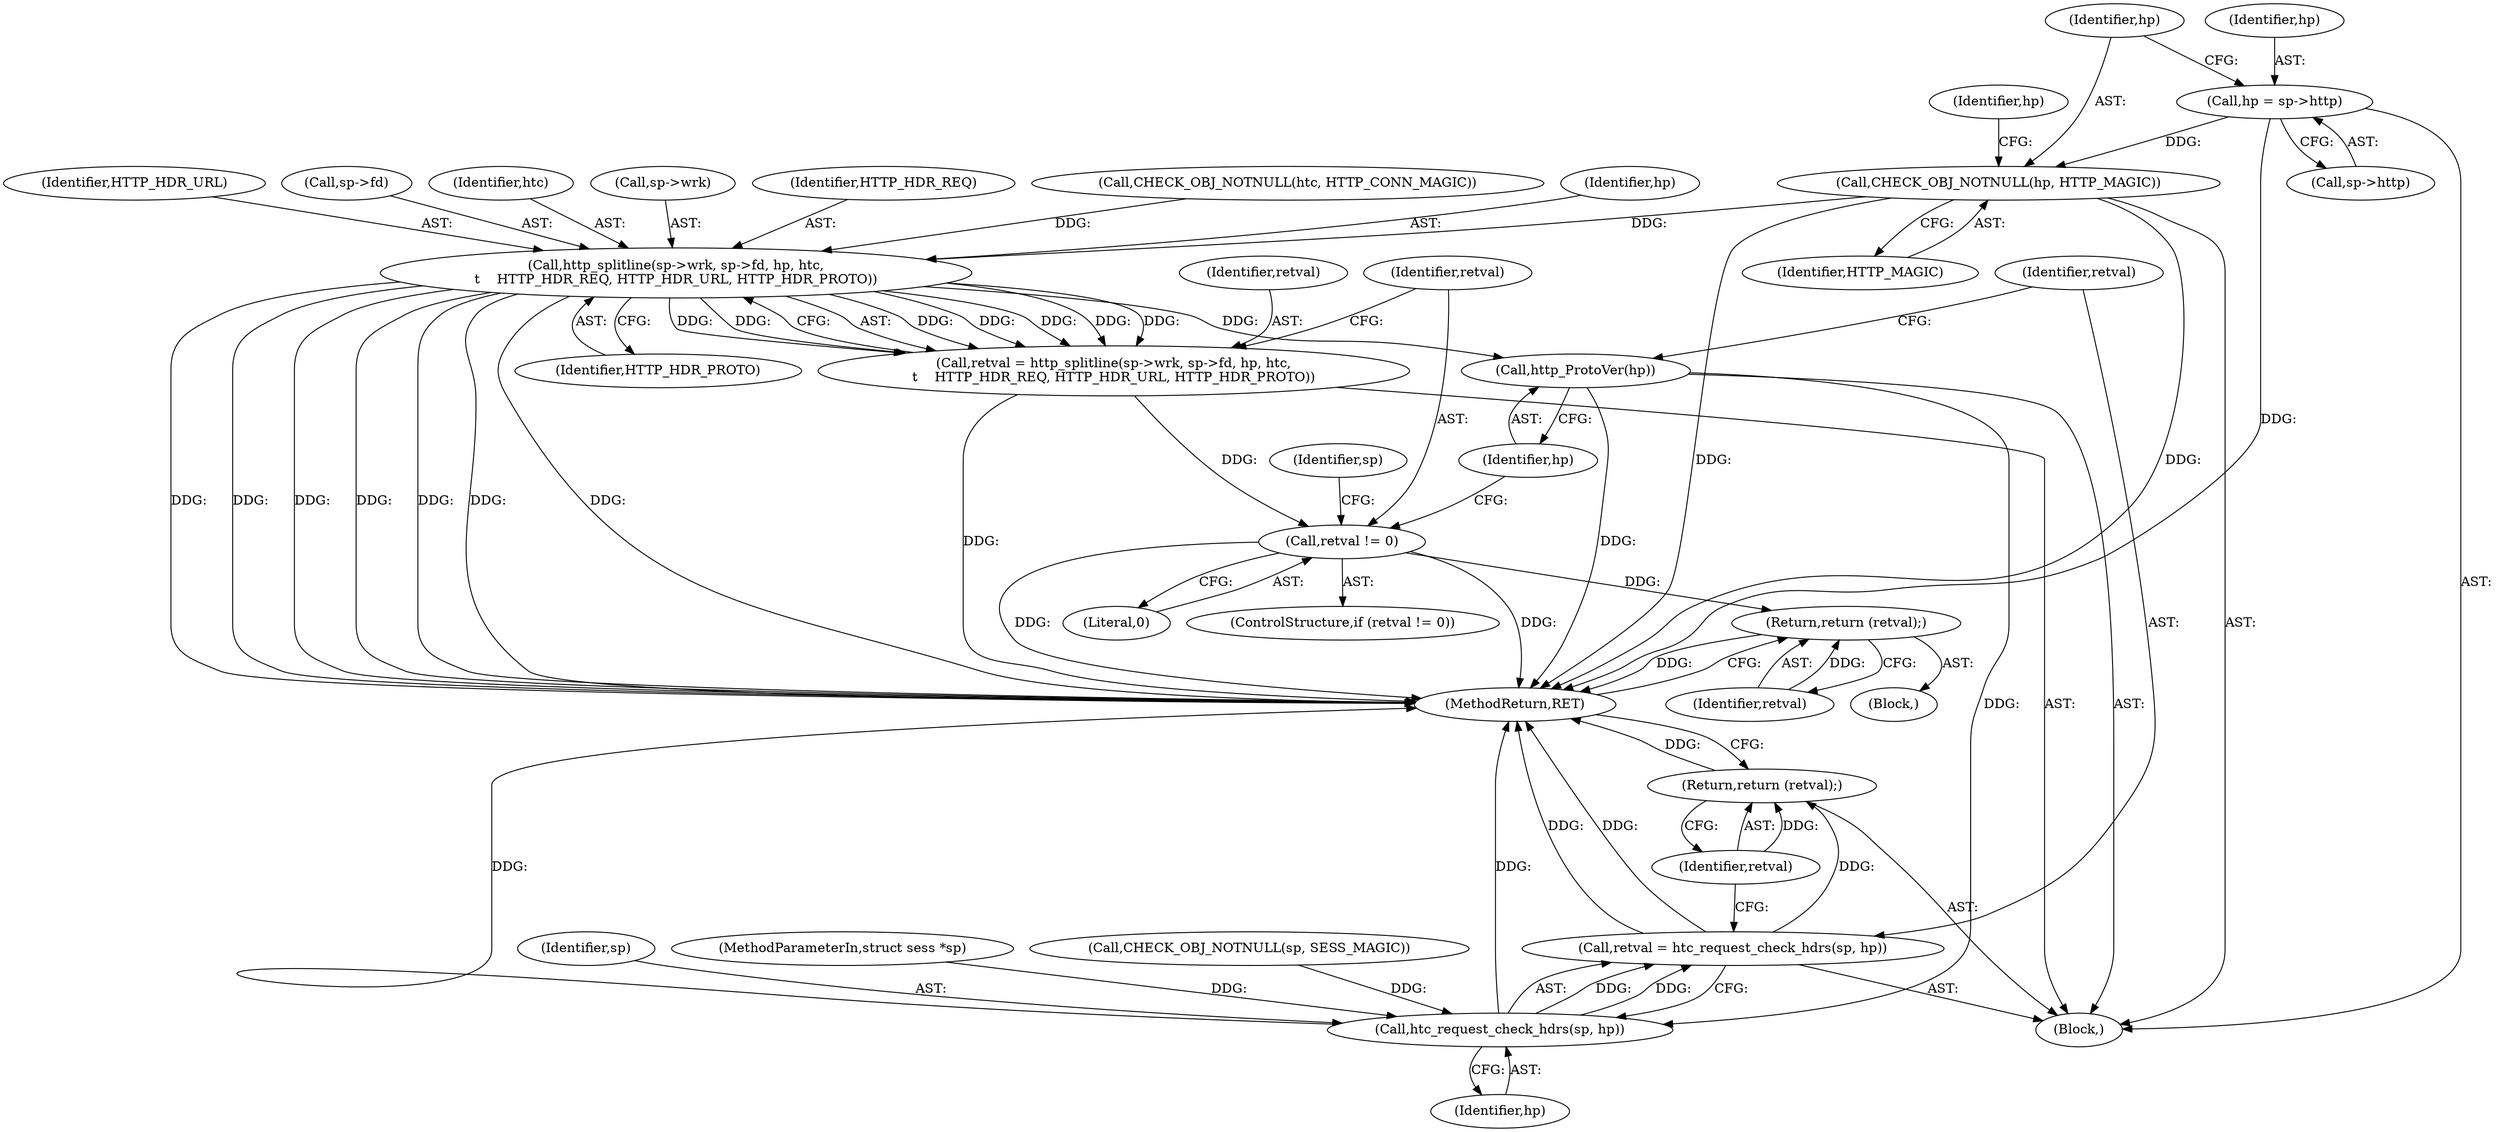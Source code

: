 digraph "0_Varnish-Cache_29870c8fe95e4e8a672f6f28c5fbe692bea09e9c_0@pointer" {
"1000117" [label="(Call,hp = sp->http)"];
"1000122" [label="(Call,CHECK_OBJ_NOTNULL(hp, HTTP_MAGIC))"];
"1000132" [label="(Call,http_splitline(sp->wrk, sp->fd, hp, htc,\n\t    HTTP_HDR_REQ, HTTP_HDR_URL, HTTP_HDR_PROTO))"];
"1000130" [label="(Call,retval = http_splitline(sp->wrk, sp->fd, hp, htc,\n\t    HTTP_HDR_REQ, HTTP_HDR_URL, HTTP_HDR_PROTO))"];
"1000145" [label="(Call,retval != 0)"];
"1000155" [label="(Return,return (retval);)"];
"1000157" [label="(Call,http_ProtoVer(hp))"];
"1000161" [label="(Call,htc_request_check_hdrs(sp, hp))"];
"1000159" [label="(Call,retval = htc_request_check_hdrs(sp, hp))"];
"1000164" [label="(Return,return (retval);)"];
"1000166" [label="(MethodReturn,RET)"];
"1000160" [label="(Identifier,retval)"];
"1000119" [label="(Call,sp->http)"];
"1000157" [label="(Call,http_ProtoVer(hp))"];
"1000150" [label="(Identifier,sp)"];
"1000158" [label="(Identifier,hp)"];
"1000146" [label="(Identifier,retval)"];
"1000156" [label="(Identifier,retval)"];
"1000163" [label="(Identifier,hp)"];
"1000161" [label="(Call,htc_request_check_hdrs(sp, hp))"];
"1000142" [label="(Identifier,HTTP_HDR_URL)"];
"1000127" [label="(Identifier,hp)"];
"1000132" [label="(Call,http_splitline(sp->wrk, sp->fd, hp, htc,\n\t    HTTP_HDR_REQ, HTTP_HDR_URL, HTTP_HDR_PROTO))"];
"1000155" [label="(Return,return (retval);)"];
"1000162" [label="(Identifier,sp)"];
"1000122" [label="(Call,CHECK_OBJ_NOTNULL(hp, HTTP_MAGIC))"];
"1000130" [label="(Call,retval = http_splitline(sp->wrk, sp->fd, hp, htc,\n\t    HTTP_HDR_REQ, HTTP_HDR_URL, HTTP_HDR_PROTO))"];
"1000148" [label="(Block,)"];
"1000136" [label="(Call,sp->fd)"];
"1000165" [label="(Identifier,retval)"];
"1000143" [label="(Identifier,HTTP_HDR_PROTO)"];
"1000140" [label="(Identifier,htc)"];
"1000159" [label="(Call,retval = htc_request_check_hdrs(sp, hp))"];
"1000131" [label="(Identifier,retval)"];
"1000133" [label="(Call,sp->wrk)"];
"1000102" [label="(Block,)"];
"1000164" [label="(Return,return (retval);)"];
"1000141" [label="(Identifier,HTTP_HDR_REQ)"];
"1000114" [label="(Call,CHECK_OBJ_NOTNULL(htc, HTTP_CONN_MAGIC))"];
"1000147" [label="(Literal,0)"];
"1000145" [label="(Call,retval != 0)"];
"1000101" [label="(MethodParameterIn,struct sess *sp)"];
"1000139" [label="(Identifier,hp)"];
"1000106" [label="(Call,CHECK_OBJ_NOTNULL(sp, SESS_MAGIC))"];
"1000118" [label="(Identifier,hp)"];
"1000144" [label="(ControlStructure,if (retval != 0))"];
"1000123" [label="(Identifier,hp)"];
"1000124" [label="(Identifier,HTTP_MAGIC)"];
"1000117" [label="(Call,hp = sp->http)"];
"1000117" -> "1000102"  [label="AST: "];
"1000117" -> "1000119"  [label="CFG: "];
"1000118" -> "1000117"  [label="AST: "];
"1000119" -> "1000117"  [label="AST: "];
"1000123" -> "1000117"  [label="CFG: "];
"1000117" -> "1000166"  [label="DDG: "];
"1000117" -> "1000122"  [label="DDG: "];
"1000122" -> "1000102"  [label="AST: "];
"1000122" -> "1000124"  [label="CFG: "];
"1000123" -> "1000122"  [label="AST: "];
"1000124" -> "1000122"  [label="AST: "];
"1000127" -> "1000122"  [label="CFG: "];
"1000122" -> "1000166"  [label="DDG: "];
"1000122" -> "1000166"  [label="DDG: "];
"1000122" -> "1000132"  [label="DDG: "];
"1000132" -> "1000130"  [label="AST: "];
"1000132" -> "1000143"  [label="CFG: "];
"1000133" -> "1000132"  [label="AST: "];
"1000136" -> "1000132"  [label="AST: "];
"1000139" -> "1000132"  [label="AST: "];
"1000140" -> "1000132"  [label="AST: "];
"1000141" -> "1000132"  [label="AST: "];
"1000142" -> "1000132"  [label="AST: "];
"1000143" -> "1000132"  [label="AST: "];
"1000130" -> "1000132"  [label="CFG: "];
"1000132" -> "1000166"  [label="DDG: "];
"1000132" -> "1000166"  [label="DDG: "];
"1000132" -> "1000166"  [label="DDG: "];
"1000132" -> "1000166"  [label="DDG: "];
"1000132" -> "1000166"  [label="DDG: "];
"1000132" -> "1000166"  [label="DDG: "];
"1000132" -> "1000166"  [label="DDG: "];
"1000132" -> "1000130"  [label="DDG: "];
"1000132" -> "1000130"  [label="DDG: "];
"1000132" -> "1000130"  [label="DDG: "];
"1000132" -> "1000130"  [label="DDG: "];
"1000132" -> "1000130"  [label="DDG: "];
"1000132" -> "1000130"  [label="DDG: "];
"1000132" -> "1000130"  [label="DDG: "];
"1000114" -> "1000132"  [label="DDG: "];
"1000132" -> "1000157"  [label="DDG: "];
"1000130" -> "1000102"  [label="AST: "];
"1000131" -> "1000130"  [label="AST: "];
"1000146" -> "1000130"  [label="CFG: "];
"1000130" -> "1000166"  [label="DDG: "];
"1000130" -> "1000145"  [label="DDG: "];
"1000145" -> "1000144"  [label="AST: "];
"1000145" -> "1000147"  [label="CFG: "];
"1000146" -> "1000145"  [label="AST: "];
"1000147" -> "1000145"  [label="AST: "];
"1000150" -> "1000145"  [label="CFG: "];
"1000158" -> "1000145"  [label="CFG: "];
"1000145" -> "1000166"  [label="DDG: "];
"1000145" -> "1000166"  [label="DDG: "];
"1000145" -> "1000155"  [label="DDG: "];
"1000155" -> "1000148"  [label="AST: "];
"1000155" -> "1000156"  [label="CFG: "];
"1000156" -> "1000155"  [label="AST: "];
"1000166" -> "1000155"  [label="CFG: "];
"1000155" -> "1000166"  [label="DDG: "];
"1000156" -> "1000155"  [label="DDG: "];
"1000157" -> "1000102"  [label="AST: "];
"1000157" -> "1000158"  [label="CFG: "];
"1000158" -> "1000157"  [label="AST: "];
"1000160" -> "1000157"  [label="CFG: "];
"1000157" -> "1000166"  [label="DDG: "];
"1000157" -> "1000161"  [label="DDG: "];
"1000161" -> "1000159"  [label="AST: "];
"1000161" -> "1000163"  [label="CFG: "];
"1000162" -> "1000161"  [label="AST: "];
"1000163" -> "1000161"  [label="AST: "];
"1000159" -> "1000161"  [label="CFG: "];
"1000161" -> "1000166"  [label="DDG: "];
"1000161" -> "1000166"  [label="DDG: "];
"1000161" -> "1000159"  [label="DDG: "];
"1000161" -> "1000159"  [label="DDG: "];
"1000106" -> "1000161"  [label="DDG: "];
"1000101" -> "1000161"  [label="DDG: "];
"1000159" -> "1000102"  [label="AST: "];
"1000160" -> "1000159"  [label="AST: "];
"1000165" -> "1000159"  [label="CFG: "];
"1000159" -> "1000166"  [label="DDG: "];
"1000159" -> "1000166"  [label="DDG: "];
"1000159" -> "1000164"  [label="DDG: "];
"1000164" -> "1000102"  [label="AST: "];
"1000164" -> "1000165"  [label="CFG: "];
"1000165" -> "1000164"  [label="AST: "];
"1000166" -> "1000164"  [label="CFG: "];
"1000164" -> "1000166"  [label="DDG: "];
"1000165" -> "1000164"  [label="DDG: "];
}
